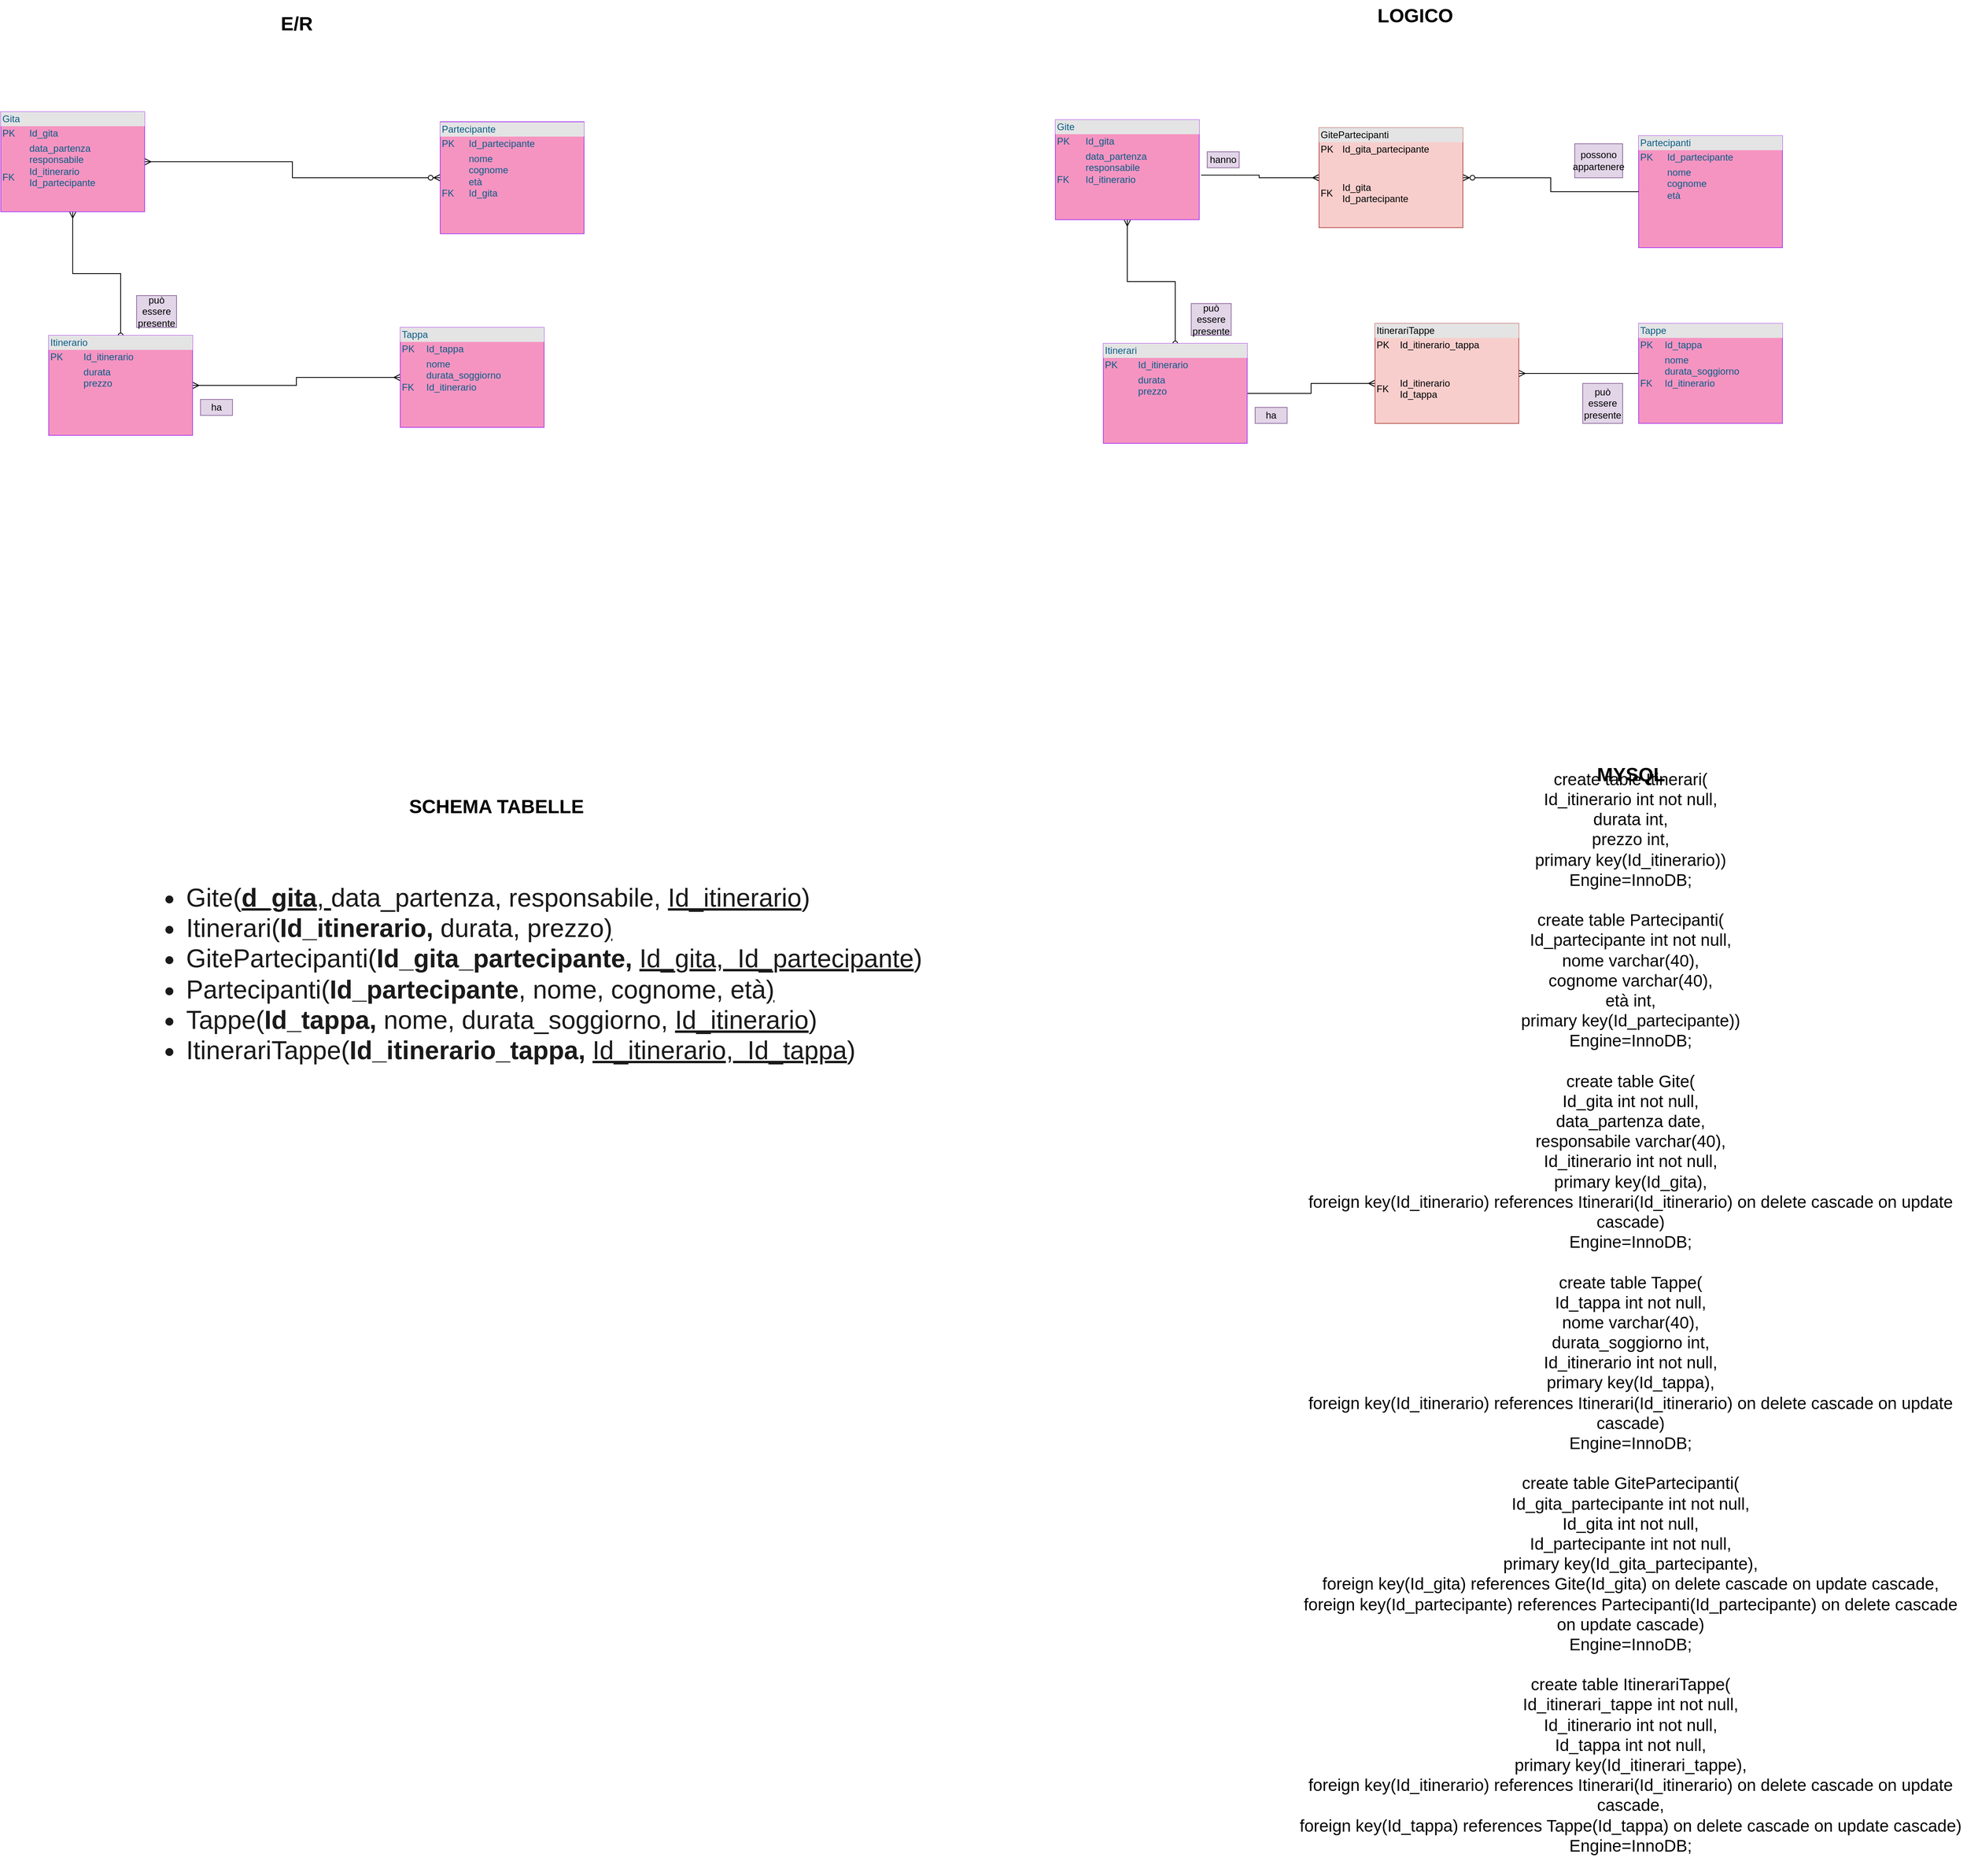 <mxfile version="13.11.0" type="github">
  <diagram name="Page-1" id="e7e014a7-5840-1c2e-5031-d8a46d1fe8dd">
    <mxGraphModel dx="946" dy="557" grid="1" gridSize="10" guides="1" tooltips="1" connect="1" arrows="1" fold="1" page="1" pageScale="1" pageWidth="4681" pageHeight="3300" background="#ffffff" math="0" shadow="0">
      <root>
        <mxCell id="0" />
        <mxCell id="1" parent="0" />
        <mxCell id="ZmV35ghbv6C-V_Qf5eGu-45" style="edgeStyle=orthogonalEdgeStyle;rounded=0;orthogonalLoop=1;jettySize=auto;html=1;entryX=0;entryY=0.5;entryDx=0;entryDy=0;endArrow=ERzeroToMany;endFill=1;startArrow=ERmany;startFill=0;" parent="1" source="ZmV35ghbv6C-V_Qf5eGu-41" target="ZmV35ghbv6C-V_Qf5eGu-43" edge="1">
          <mxGeometry relative="1" as="geometry" />
        </mxCell>
        <mxCell id="ZmV35ghbv6C-V_Qf5eGu-46" style="edgeStyle=orthogonalEdgeStyle;rounded=0;orthogonalLoop=1;jettySize=auto;html=1;entryX=0.5;entryY=0;entryDx=0;entryDy=0;endArrow=oval;endFill=0;startArrow=ERmany;startFill=0;" parent="1" source="ZmV35ghbv6C-V_Qf5eGu-41" target="ZmV35ghbv6C-V_Qf5eGu-42" edge="1">
          <mxGeometry relative="1" as="geometry" />
        </mxCell>
        <mxCell id="ZmV35ghbv6C-V_Qf5eGu-41" value="&lt;div style=&quot;box-sizing: border-box ; width: 100% ; background: #e4e4e4 ; padding: 2px&quot;&gt;Gita&amp;nbsp;&lt;/div&gt;&lt;table style=&quot;width: 100% ; font-size: 1em&quot; cellpadding=&quot;2&quot; cellspacing=&quot;0&quot;&gt;&lt;tbody&gt;&lt;tr&gt;&lt;td&gt;PK&lt;/td&gt;&lt;td&gt;Id_gita&lt;br&gt;&lt;/td&gt;&lt;/tr&gt;&lt;tr&gt;&lt;td&gt;FK&lt;/td&gt;&lt;td&gt;data_partenza&lt;br&gt;responsabile&lt;br&gt;Id_itinerario&lt;br&gt;Id_partecipante&lt;br&gt;&lt;br&gt;&lt;br&gt;&lt;/td&gt;&lt;/tr&gt;&lt;tr&gt;&lt;td&gt;&amp;nbsp;&lt;/td&gt;&lt;td&gt;&lt;br&gt;&lt;/td&gt;&lt;/tr&gt;&lt;/tbody&gt;&lt;/table&gt;" style="verticalAlign=top;align=left;overflow=fill;html=1;fillColor=#F694C1;strokeColor=#AF45ED;fontColor=#095C86;" parent="1" vertex="1">
          <mxGeometry x="320" y="310" width="180" height="125" as="geometry" />
        </mxCell>
        <mxCell id="ZmV35ghbv6C-V_Qf5eGu-47" style="edgeStyle=orthogonalEdgeStyle;rounded=0;orthogonalLoop=1;jettySize=auto;html=1;entryX=0;entryY=0.5;entryDx=0;entryDy=0;endArrow=ERmany;endFill=0;startArrow=ERmany;startFill=0;" parent="1" source="ZmV35ghbv6C-V_Qf5eGu-42" target="ZmV35ghbv6C-V_Qf5eGu-44" edge="1">
          <mxGeometry relative="1" as="geometry" />
        </mxCell>
        <mxCell id="ZmV35ghbv6C-V_Qf5eGu-42" value="&lt;div style=&quot;box-sizing: border-box ; width: 100% ; background: #e4e4e4 ; padding: 2px&quot;&gt;Itinerario&lt;/div&gt;&lt;table style=&quot;width: 100% ; font-size: 1em&quot; cellpadding=&quot;2&quot; cellspacing=&quot;0&quot;&gt;&lt;tbody&gt;&lt;tr&gt;&lt;td&gt;PK&lt;/td&gt;&lt;td&gt;Id_itinerario&lt;br&gt;&lt;/td&gt;&lt;/tr&gt;&lt;tr&gt;&lt;td&gt;&lt;br&gt;&lt;/td&gt;&lt;td&gt;durata&lt;br&gt;prezzo&lt;br&gt;&lt;br&gt;&lt;br&gt;&lt;/td&gt;&lt;/tr&gt;&lt;tr&gt;&lt;td&gt;&amp;nbsp;&lt;/td&gt;&lt;td&gt;&lt;br&gt;&lt;/td&gt;&lt;/tr&gt;&lt;/tbody&gt;&lt;/table&gt;" style="verticalAlign=top;align=left;overflow=fill;html=1;fillColor=#F694C1;strokeColor=#AF45ED;fontColor=#095C86;" parent="1" vertex="1">
          <mxGeometry x="380" y="590" width="180" height="125" as="geometry" />
        </mxCell>
        <mxCell id="ZmV35ghbv6C-V_Qf5eGu-43" value="&lt;div style=&quot;box-sizing: border-box ; width: 100% ; background: #e4e4e4 ; padding: 2px&quot;&gt;Partecipante&lt;/div&gt;&lt;table style=&quot;width: 100% ; font-size: 1em&quot; cellpadding=&quot;2&quot; cellspacing=&quot;0&quot;&gt;&lt;tbody&gt;&lt;tr&gt;&lt;td&gt;PK&lt;/td&gt;&lt;td&gt;Id_partecipante&lt;br&gt;&lt;/td&gt;&lt;/tr&gt;&lt;tr&gt;&lt;td&gt;FK&lt;/td&gt;&lt;td&gt;nome&lt;br&gt;cognome&lt;br&gt;età&lt;br&gt;Id_gita&lt;br&gt;&lt;br&gt;&lt;br&gt;&lt;br&gt;&lt;/td&gt;&lt;/tr&gt;&lt;tr&gt;&lt;td&gt;&amp;nbsp;&lt;/td&gt;&lt;td&gt;&lt;br&gt;&lt;/td&gt;&lt;/tr&gt;&lt;/tbody&gt;&lt;/table&gt;" style="verticalAlign=top;align=left;overflow=fill;html=1;fillColor=#F694C1;strokeColor=#AF45ED;fontColor=#095C86;" parent="1" vertex="1">
          <mxGeometry x="870" y="322.5" width="180" height="140" as="geometry" />
        </mxCell>
        <mxCell id="ZmV35ghbv6C-V_Qf5eGu-44" value="&lt;div style=&quot;box-sizing: border-box ; width: 100% ; background: #e4e4e4 ; padding: 2px&quot;&gt;Tappa&lt;/div&gt;&lt;table style=&quot;width: 100% ; font-size: 1em&quot; cellpadding=&quot;2&quot; cellspacing=&quot;0&quot;&gt;&lt;tbody&gt;&lt;tr&gt;&lt;td&gt;PK&lt;/td&gt;&lt;td&gt;Id_tappa&lt;br&gt;&lt;/td&gt;&lt;/tr&gt;&lt;tr&gt;&lt;td&gt;&lt;br&gt;FK&lt;/td&gt;&lt;td&gt;nome&lt;br&gt;durata_soggiorno&lt;br&gt;Id_itinerario&lt;br&gt;&lt;br&gt;&lt;/td&gt;&lt;/tr&gt;&lt;tr&gt;&lt;td&gt;&amp;nbsp;&lt;/td&gt;&lt;td&gt;&lt;br&gt;&lt;/td&gt;&lt;/tr&gt;&lt;/tbody&gt;&lt;/table&gt;" style="verticalAlign=top;align=left;overflow=fill;html=1;fillColor=#F694C1;strokeColor=#AF45ED;fontColor=#095C86;" parent="1" vertex="1">
          <mxGeometry x="820" y="580" width="180" height="125" as="geometry" />
        </mxCell>
        <mxCell id="ZmV35ghbv6C-V_Qf5eGu-49" value="può essere presente" style="text;html=1;strokeColor=#9673a6;fillColor=#e1d5e7;align=center;verticalAlign=middle;whiteSpace=wrap;rounded=0;" parent="1" vertex="1">
          <mxGeometry x="490" y="540" width="50" height="40" as="geometry" />
        </mxCell>
        <mxCell id="ZmV35ghbv6C-V_Qf5eGu-50" value="ha" style="text;html=1;strokeColor=#9673a6;fillColor=#e1d5e7;align=center;verticalAlign=middle;whiteSpace=wrap;rounded=0;" parent="1" vertex="1">
          <mxGeometry x="570" y="670" width="40" height="20" as="geometry" />
        </mxCell>
        <mxCell id="ZmV35ghbv6C-V_Qf5eGu-52" style="edgeStyle=orthogonalEdgeStyle;rounded=0;orthogonalLoop=1;jettySize=auto;html=1;entryX=0.5;entryY=0;entryDx=0;entryDy=0;endArrow=oval;endFill=0;startArrow=ERmany;startFill=0;" parent="1" source="ZmV35ghbv6C-V_Qf5eGu-53" target="ZmV35ghbv6C-V_Qf5eGu-55" edge="1">
          <mxGeometry relative="1" as="geometry" />
        </mxCell>
        <mxCell id="ZmV35ghbv6C-V_Qf5eGu-53" value="&lt;div style=&quot;box-sizing: border-box ; width: 100% ; background: #e4e4e4 ; padding: 2px&quot;&gt;Gite&lt;/div&gt;&lt;table style=&quot;width: 100% ; font-size: 1em&quot; cellpadding=&quot;2&quot; cellspacing=&quot;0&quot;&gt;&lt;tbody&gt;&lt;tr&gt;&lt;td&gt;PK&lt;/td&gt;&lt;td&gt;Id_gita&lt;br&gt;&lt;/td&gt;&lt;/tr&gt;&lt;tr&gt;&lt;td&gt;FK&lt;/td&gt;&lt;td&gt;data_partenza&lt;br&gt;responsabile&lt;br&gt;Id_itinerario&lt;br&gt;&lt;br&gt;&lt;br&gt;&lt;/td&gt;&lt;/tr&gt;&lt;tr&gt;&lt;td&gt;&amp;nbsp;&lt;/td&gt;&lt;td&gt;&lt;br&gt;&lt;/td&gt;&lt;/tr&gt;&lt;/tbody&gt;&lt;/table&gt;" style="verticalAlign=top;align=left;overflow=fill;html=1;fillColor=#F694C1;strokeColor=#AF45ED;fontColor=#095C86;" parent="1" vertex="1">
          <mxGeometry x="1640" y="320" width="180" height="125" as="geometry" />
        </mxCell>
        <mxCell id="07mceTtTBOmkEJdogfJN-2" style="edgeStyle=orthogonalEdgeStyle;rounded=0;orthogonalLoop=1;jettySize=auto;html=1;entryX=0;entryY=0.6;entryDx=0;entryDy=0;entryPerimeter=0;startArrow=none;startFill=0;endArrow=ERmany;endFill=0;" parent="1" source="ZmV35ghbv6C-V_Qf5eGu-55" target="07mceTtTBOmkEJdogfJN-1" edge="1">
          <mxGeometry relative="1" as="geometry" />
        </mxCell>
        <mxCell id="ZmV35ghbv6C-V_Qf5eGu-55" value="&lt;div style=&quot;box-sizing: border-box ; width: 100% ; background: #e4e4e4 ; padding: 2px&quot;&gt;Itinerari&lt;/div&gt;&lt;table style=&quot;width: 100% ; font-size: 1em&quot; cellpadding=&quot;2&quot; cellspacing=&quot;0&quot;&gt;&lt;tbody&gt;&lt;tr&gt;&lt;td&gt;PK&lt;/td&gt;&lt;td&gt;Id_itinerario&lt;br&gt;&lt;/td&gt;&lt;/tr&gt;&lt;tr&gt;&lt;td&gt;&lt;br&gt;&lt;/td&gt;&lt;td&gt;durata&lt;br&gt;prezzo&lt;br&gt;&lt;br&gt;&lt;br&gt;&lt;/td&gt;&lt;/tr&gt;&lt;tr&gt;&lt;td&gt;&amp;nbsp;&lt;/td&gt;&lt;td&gt;&lt;br&gt;&lt;/td&gt;&lt;/tr&gt;&lt;/tbody&gt;&lt;/table&gt;" style="verticalAlign=top;align=left;overflow=fill;html=1;fillColor=#F694C1;strokeColor=#AF45ED;fontColor=#095C86;" parent="1" vertex="1">
          <mxGeometry x="1700" y="600" width="180" height="125" as="geometry" />
        </mxCell>
        <mxCell id="ZmV35ghbv6C-V_Qf5eGu-56" value="&lt;div style=&quot;box-sizing: border-box ; width: 100% ; background: #e4e4e4 ; padding: 2px&quot;&gt;Partecipanti&lt;/div&gt;&lt;table style=&quot;width: 100% ; font-size: 1em&quot; cellpadding=&quot;2&quot; cellspacing=&quot;0&quot;&gt;&lt;tbody&gt;&lt;tr&gt;&lt;td&gt;PK&lt;/td&gt;&lt;td&gt;Id_partecipante&lt;br&gt;&lt;/td&gt;&lt;/tr&gt;&lt;tr&gt;&lt;td&gt;&lt;br&gt;&lt;/td&gt;&lt;td&gt;nome&lt;br&gt;cognome&lt;br&gt;età&lt;br&gt;&lt;br&gt;&lt;br&gt;&lt;br&gt;&lt;br&gt;&lt;/td&gt;&lt;/tr&gt;&lt;tr&gt;&lt;td&gt;&amp;nbsp;&lt;/td&gt;&lt;td&gt;&lt;br&gt;&lt;/td&gt;&lt;/tr&gt;&lt;/tbody&gt;&lt;/table&gt;" style="verticalAlign=top;align=left;overflow=fill;html=1;fillColor=#F694C1;strokeColor=#AF45ED;fontColor=#095C86;" parent="1" vertex="1">
          <mxGeometry x="2370" y="340" width="180" height="140" as="geometry" />
        </mxCell>
        <mxCell id="07mceTtTBOmkEJdogfJN-3" style="edgeStyle=orthogonalEdgeStyle;rounded=0;orthogonalLoop=1;jettySize=auto;html=1;entryX=1;entryY=0.5;entryDx=0;entryDy=0;startArrow=none;startFill=0;endArrow=ERmany;endFill=0;" parent="1" source="ZmV35ghbv6C-V_Qf5eGu-57" target="07mceTtTBOmkEJdogfJN-1" edge="1">
          <mxGeometry relative="1" as="geometry" />
        </mxCell>
        <mxCell id="ZmV35ghbv6C-V_Qf5eGu-57" value="&lt;div style=&quot;box-sizing: border-box ; width: 100% ; background: #e4e4e4 ; padding: 2px&quot;&gt;Tappe&lt;/div&gt;&lt;table style=&quot;width: 100% ; font-size: 1em&quot; cellpadding=&quot;2&quot; cellspacing=&quot;0&quot;&gt;&lt;tbody&gt;&lt;tr&gt;&lt;td&gt;PK&lt;/td&gt;&lt;td&gt;Id_tappa&lt;br&gt;&lt;/td&gt;&lt;/tr&gt;&lt;tr&gt;&lt;td&gt;&lt;br&gt;FK&lt;/td&gt;&lt;td&gt;nome&lt;br&gt;durata_soggiorno&lt;br&gt;Id_itinerario&lt;br&gt;&lt;br&gt;&lt;/td&gt;&lt;/tr&gt;&lt;tr&gt;&lt;td&gt;&amp;nbsp;&lt;/td&gt;&lt;td&gt;&lt;br&gt;&lt;/td&gt;&lt;/tr&gt;&lt;/tbody&gt;&lt;/table&gt;" style="verticalAlign=top;align=left;overflow=fill;html=1;fillColor=#F694C1;strokeColor=#AF45ED;fontColor=#095C86;" parent="1" vertex="1">
          <mxGeometry x="2370" y="575" width="180" height="125" as="geometry" />
        </mxCell>
        <mxCell id="ZmV35ghbv6C-V_Qf5eGu-60" value="ha" style="text;html=1;strokeColor=#9673a6;fillColor=#e1d5e7;align=center;verticalAlign=middle;whiteSpace=wrap;rounded=0;" parent="1" vertex="1">
          <mxGeometry x="1890" y="680" width="40" height="20" as="geometry" />
        </mxCell>
        <mxCell id="ZmV35ghbv6C-V_Qf5eGu-63" style="edgeStyle=orthogonalEdgeStyle;rounded=0;orthogonalLoop=1;jettySize=auto;html=1;entryX=1.013;entryY=0.554;entryDx=0;entryDy=0;entryPerimeter=0;startArrow=ERmany;startFill=0;endArrow=none;endFill=0;" parent="1" source="ZmV35ghbv6C-V_Qf5eGu-61" target="ZmV35ghbv6C-V_Qf5eGu-53" edge="1">
          <mxGeometry relative="1" as="geometry" />
        </mxCell>
        <mxCell id="ZmV35ghbv6C-V_Qf5eGu-64" style="edgeStyle=orthogonalEdgeStyle;rounded=0;orthogonalLoop=1;jettySize=auto;html=1;entryX=0;entryY=0.5;entryDx=0;entryDy=0;startArrow=ERzeroToMany;startFill=1;endArrow=none;endFill=0;" parent="1" source="ZmV35ghbv6C-V_Qf5eGu-61" target="ZmV35ghbv6C-V_Qf5eGu-56" edge="1">
          <mxGeometry relative="1" as="geometry" />
        </mxCell>
        <mxCell id="ZmV35ghbv6C-V_Qf5eGu-61" value="&lt;div style=&quot;box-sizing: border-box ; width: 100% ; background: #e4e4e4 ; padding: 2px&quot;&gt;GitePartecipanti&lt;/div&gt;&lt;table style=&quot;width: 100% ; font-size: 1em&quot; cellpadding=&quot;2&quot; cellspacing=&quot;0&quot;&gt;&lt;tbody&gt;&lt;tr&gt;&lt;td&gt;PK&lt;/td&gt;&lt;td&gt;Id_gita_partecipante&lt;br&gt;&lt;/td&gt;&lt;/tr&gt;&lt;tr&gt;&lt;td&gt;FK&lt;/td&gt;&lt;td&gt;&lt;br&gt;&lt;br&gt;Id_gita&lt;br&gt;Id_partecipante&lt;br&gt;&lt;br&gt;&lt;br&gt;&lt;/td&gt;&lt;/tr&gt;&lt;tr&gt;&lt;td&gt;&amp;nbsp;&lt;/td&gt;&lt;td&gt;&lt;br&gt;&lt;/td&gt;&lt;/tr&gt;&lt;/tbody&gt;&lt;/table&gt;" style="verticalAlign=top;align=left;overflow=fill;html=1;fillColor=#f8cecc;strokeColor=#b85450;" parent="1" vertex="1">
          <mxGeometry x="1970" y="330" width="180" height="125" as="geometry" />
        </mxCell>
        <mxCell id="ZmV35ghbv6C-V_Qf5eGu-67" value="può essere presente" style="text;html=1;strokeColor=#9673a6;fillColor=#e1d5e7;align=center;verticalAlign=middle;whiteSpace=wrap;rounded=0;" parent="1" vertex="1">
          <mxGeometry x="1810" y="550" width="50" height="40" as="geometry" />
        </mxCell>
        <mxCell id="ZmV35ghbv6C-V_Qf5eGu-68" value="hanno" style="text;html=1;strokeColor=#9673a6;fillColor=#e1d5e7;align=center;verticalAlign=middle;whiteSpace=wrap;rounded=0;" parent="1" vertex="1">
          <mxGeometry x="1830" y="360" width="40" height="20" as="geometry" />
        </mxCell>
        <mxCell id="ZmV35ghbv6C-V_Qf5eGu-70" value="possono appartenere" style="text;html=1;strokeColor=#9673a6;fillColor=#e1d5e7;align=center;verticalAlign=middle;whiteSpace=wrap;rounded=0;" parent="1" vertex="1">
          <mxGeometry x="2290" y="350" width="60" height="42.5" as="geometry" />
        </mxCell>
        <mxCell id="ZmV35ghbv6C-V_Qf5eGu-71" value="SCHEMA TABELLE" style="text;strokeColor=none;fillColor=none;html=1;fontSize=24;fontStyle=1;verticalAlign=middle;align=center;rounded=0;sketch=0;" parent="1" vertex="1">
          <mxGeometry x="890" y="1160" width="100" height="40" as="geometry" />
        </mxCell>
        <mxCell id="ZmV35ghbv6C-V_Qf5eGu-72" value="E/R" style="text;strokeColor=none;fillColor=none;html=1;fontSize=24;fontStyle=1;verticalAlign=middle;align=center;rounded=0;sketch=0;" parent="1" vertex="1">
          <mxGeometry x="640" y="180" width="100" height="40" as="geometry" />
        </mxCell>
        <mxCell id="ZmV35ghbv6C-V_Qf5eGu-73" value="LOGICO" style="text;strokeColor=none;fillColor=none;html=1;fontSize=24;fontStyle=1;verticalAlign=middle;align=center;rounded=0;sketch=0;" parent="1" vertex="1">
          <mxGeometry x="2040" y="170" width="100" height="40" as="geometry" />
        </mxCell>
        <mxCell id="ZmV35ghbv6C-V_Qf5eGu-74" value="&lt;ul style=&quot;font-size: 32px&quot;&gt;&lt;li style=&quot;font-size: 32px&quot;&gt;Gite(&lt;u&gt;&lt;b&gt;d_gita&lt;/b&gt;,&amp;nbsp;&lt;/u&gt;data_partenza, responsabile,&amp;nbsp;&lt;u&gt;Id_itinerario&lt;/u&gt;)&lt;/li&gt;&lt;li style=&quot;font-size: 32px&quot;&gt;Itinerari(&lt;b&gt;Id_itinerario,&amp;nbsp;&lt;/b&gt;durata, prezzo&lt;u&gt;)&lt;/u&gt;&lt;/li&gt;&lt;li style=&quot;font-size: 32px&quot;&gt;GitePartecipanti(&lt;b&gt;Id_gita_partecipante,&lt;/b&gt; &lt;u&gt;Id_gita,&amp;nbsp; Id_partecipante&lt;/u&gt;)&lt;/li&gt;&lt;li style=&quot;font-size: 32px&quot;&gt;Partecipanti(&lt;b&gt;Id_partecipante&lt;/b&gt;&lt;u&gt;,&lt;/u&gt;&amp;nbsp;nome, cognome, età&lt;u&gt;)&lt;/u&gt;&lt;/li&gt;&lt;li style=&quot;font-size: 32px&quot;&gt;Tappe(&lt;b&gt;Id_tappa, &lt;/b&gt;nome, durata_soggiorno, &lt;u&gt;Id_itinerario&lt;/u&gt;)&lt;/li&gt;&lt;li&gt;ItinerariTappe(&lt;b&gt;Id_itinerario_tappa,&lt;/b&gt;&amp;nbsp;&lt;u&gt;Id_itinerario,&amp;nbsp; Id_tappa&lt;/u&gt;)&lt;/li&gt;&lt;/ul&gt;" style="text;strokeColor=none;fillColor=none;html=1;whiteSpace=wrap;verticalAlign=middle;overflow=hidden;rounded=0;sketch=0;fontColor=#1A1A1A;fontSize=32;" parent="1" vertex="1">
          <mxGeometry x="510" y="1240" width="1320" height="280" as="geometry" />
        </mxCell>
        <mxCell id="ZmV35ghbv6C-V_Qf5eGu-75" value="MYSQL" style="text;strokeColor=none;fillColor=none;html=1;fontSize=24;fontStyle=1;verticalAlign=middle;align=center;rounded=0;sketch=0;" parent="1" vertex="1">
          <mxGeometry x="2125" y="1120" width="470" height="40" as="geometry" />
        </mxCell>
        <mxCell id="ZmV35ghbv6C-V_Qf5eGu-76" value="create table Itinerari&lt;font style=&quot;font-size: 21px&quot;&gt;(&lt;br style=&quot;font-size: 21px&quot;&gt;Id_itinerario int not null,&lt;br style=&quot;font-size: 21px&quot;&gt;durata int,&lt;br style=&quot;font-size: 21px&quot;&gt;prezzo int,&lt;br style=&quot;font-size: 21px&quot;&gt;primary key(Id_itinerario))&lt;br style=&quot;font-size: 21px&quot;&gt;Engine=InnoDB;&lt;br style=&quot;font-size: 21px&quot;&gt;&lt;br style=&quot;font-size: 21px&quot;&gt;create table Partecipanti(&lt;br style=&quot;font-size: 21px&quot;&gt;Id_partecipante int not null,&lt;br style=&quot;font-size: 21px&quot;&gt;nome varchar(40),&lt;br style=&quot;font-size: 21px&quot;&gt;cognome varchar(40),&lt;br style=&quot;font-size: 21px&quot;&gt;età int,&lt;br style=&quot;font-size: 21px&quot;&gt;primary key(Id_partecipante))&lt;br style=&quot;font-size: 21px&quot;&gt;Engine=InnoDB;&lt;br style=&quot;font-size: 21px&quot;&gt;&lt;br style=&quot;font-size: 21px&quot;&gt;create table Gite(&lt;br style=&quot;font-size: 21px&quot;&gt;Id_gita int not null,&lt;br style=&quot;font-size: 21px&quot;&gt;data_partenza date,&lt;br style=&quot;font-size: 21px&quot;&gt;responsabile varchar(40),&lt;br style=&quot;font-size: 21px&quot;&gt;Id_itinerario int not null,&lt;br style=&quot;font-size: 21px&quot;&gt;primary key(Id_gita),&lt;br style=&quot;font-size: 21px&quot;&gt;foreign key(Id_itinerario) references Itinerari(Id_itinerario) on delete cascade on update cascade)&lt;br style=&quot;font-size: 21px&quot;&gt;Engine=InnoDB;&lt;br style=&quot;font-size: 21px&quot;&gt;&lt;br style=&quot;font-size: 21px&quot;&gt;&lt;/font&gt;&lt;span style=&quot;font-size: 21px&quot;&gt;create table Tappe(&lt;/span&gt;&lt;br style=&quot;font-size: 21px&quot;&gt;&lt;span style=&quot;font-size: 21px&quot;&gt;Id_tappa int not null,&lt;/span&gt;&lt;br style=&quot;font-size: 21px&quot;&gt;&lt;span style=&quot;font-size: 21px&quot;&gt;nome varchar(40),&lt;/span&gt;&lt;br style=&quot;font-size: 21px&quot;&gt;&lt;span style=&quot;font-size: 21px&quot;&gt;durata_soggiorno int,&lt;/span&gt;&lt;br style=&quot;font-size: 21px&quot;&gt;&lt;span style=&quot;font-size: 21px&quot;&gt;Id_itinerario int not null,&lt;/span&gt;&lt;br style=&quot;font-size: 21px&quot;&gt;&lt;span style=&quot;font-size: 21px&quot;&gt;primary key(Id_tappa),&lt;/span&gt;&lt;br style=&quot;font-size: 21px&quot;&gt;&lt;span style=&quot;font-size: 21px&quot;&gt;foreign key(Id_itinerario) references Itinerari(Id_itinerario) on delete cascade on update cascade)&lt;/span&gt;&lt;br style=&quot;font-size: 21px&quot;&gt;&lt;span style=&quot;font-size: 21px&quot;&gt;Engine=InnoDB;&lt;br style=&quot;font-size: 21px&quot;&gt;&lt;/span&gt;&lt;br style=&quot;font-size: 21px&quot;&gt;&lt;span style=&quot;font-size: 21px&quot;&gt;create table GitePartecipanti(&lt;/span&gt;&lt;br style=&quot;font-size: 21px&quot;&gt;&lt;span style=&quot;font-size: 21px&quot;&gt;Id_gita_partecipante int not null,&lt;/span&gt;&lt;br style=&quot;font-size: 21px&quot;&gt;&lt;font style=&quot;font-size: 21px&quot;&gt;Id_gita int not null,&lt;/font&gt;&lt;br style=&quot;font-size: 21px&quot;&gt;&lt;span style=&quot;font-size: 21px&quot;&gt;Id_partecipante int not null,&lt;/span&gt;&lt;br style=&quot;font-size: 21px&quot;&gt;&lt;span style=&quot;font-size: 21px&quot;&gt;primary key(Id_gita_partecipante),&lt;/span&gt;&lt;br style=&quot;font-size: 21px&quot;&gt;&lt;span style=&quot;font-size: 21px&quot;&gt;foreign key(Id_gita) references Gite(Id_gita) on delete cascade on update cascade,&lt;br style=&quot;font-size: 21px&quot;&gt;&lt;/span&gt;&lt;span style=&quot;font-size: 21px&quot;&gt;foreign key(Id_partecipante) references Partecipanti(Id_partecipante) on delete cascade on update cascade)&lt;/span&gt;&lt;br style=&quot;font-size: 21px&quot;&gt;&lt;span style=&quot;font-size: 21px&quot;&gt;Engine=InnoDB;&lt;br&gt;&lt;br&gt;&lt;/span&gt;create table ItinerariTappe(&lt;br&gt;Id_itinerari_tappe int not null,&lt;br&gt;Id_itinerario int not null,&lt;br&gt;Id_tappa int not null,&lt;br&gt;primary key(Id_itinerari_tappe),&lt;br&gt;foreign key(Id_itinerario) references Itinerari(Id_itinerario) on delete cascade on update cascade,&lt;br&gt;foreign key(Id_tappa) references Tappe(Id_tappa) on delete cascade on update cascade)&lt;br&gt;Engine=InnoDB;&lt;br style=&quot;font-size: 21px&quot;&gt;&lt;font style=&quot;font-size: 21px&quot;&gt;&lt;br style=&quot;font-size: 21px&quot;&gt;&lt;/font&gt;" style="text;html=1;strokeColor=none;fillColor=none;align=center;verticalAlign=middle;whiteSpace=wrap;rounded=0;fontSize=21;" parent="1" vertex="1">
          <mxGeometry x="1940" y="1770" width="840" height="110" as="geometry" />
        </mxCell>
        <mxCell id="07mceTtTBOmkEJdogfJN-1" value="&lt;div style=&quot;box-sizing: border-box ; width: 100% ; background: #e4e4e4 ; padding: 2px&quot;&gt;ItinerariTappe&lt;/div&gt;&lt;table style=&quot;width: 100% ; font-size: 1em&quot; cellpadding=&quot;2&quot; cellspacing=&quot;0&quot;&gt;&lt;tbody&gt;&lt;tr&gt;&lt;td&gt;PK&lt;/td&gt;&lt;td&gt;Id_itinerario_tappa&lt;br&gt;&lt;/td&gt;&lt;/tr&gt;&lt;tr&gt;&lt;td&gt;FK&lt;/td&gt;&lt;td&gt;&lt;br&gt;&lt;br&gt;Id_itinerario&lt;br&gt;Id_tappa&lt;br&gt;&lt;br&gt;&lt;br&gt;&lt;/td&gt;&lt;/tr&gt;&lt;tr&gt;&lt;td&gt;&amp;nbsp;&lt;/td&gt;&lt;td&gt;&lt;br&gt;&lt;/td&gt;&lt;/tr&gt;&lt;/tbody&gt;&lt;/table&gt;" style="verticalAlign=top;align=left;overflow=fill;html=1;fillColor=#f8cecc;strokeColor=#b85450;" parent="1" vertex="1">
          <mxGeometry x="2040" y="575" width="180" height="125" as="geometry" />
        </mxCell>
        <mxCell id="07mceTtTBOmkEJdogfJN-4" value="può essere presente" style="text;html=1;strokeColor=#9673a6;fillColor=#e1d5e7;align=center;verticalAlign=middle;whiteSpace=wrap;rounded=0;" parent="1" vertex="1">
          <mxGeometry x="2300" y="650" width="50" height="50" as="geometry" />
        </mxCell>
      </root>
    </mxGraphModel>
  </diagram>
</mxfile>
